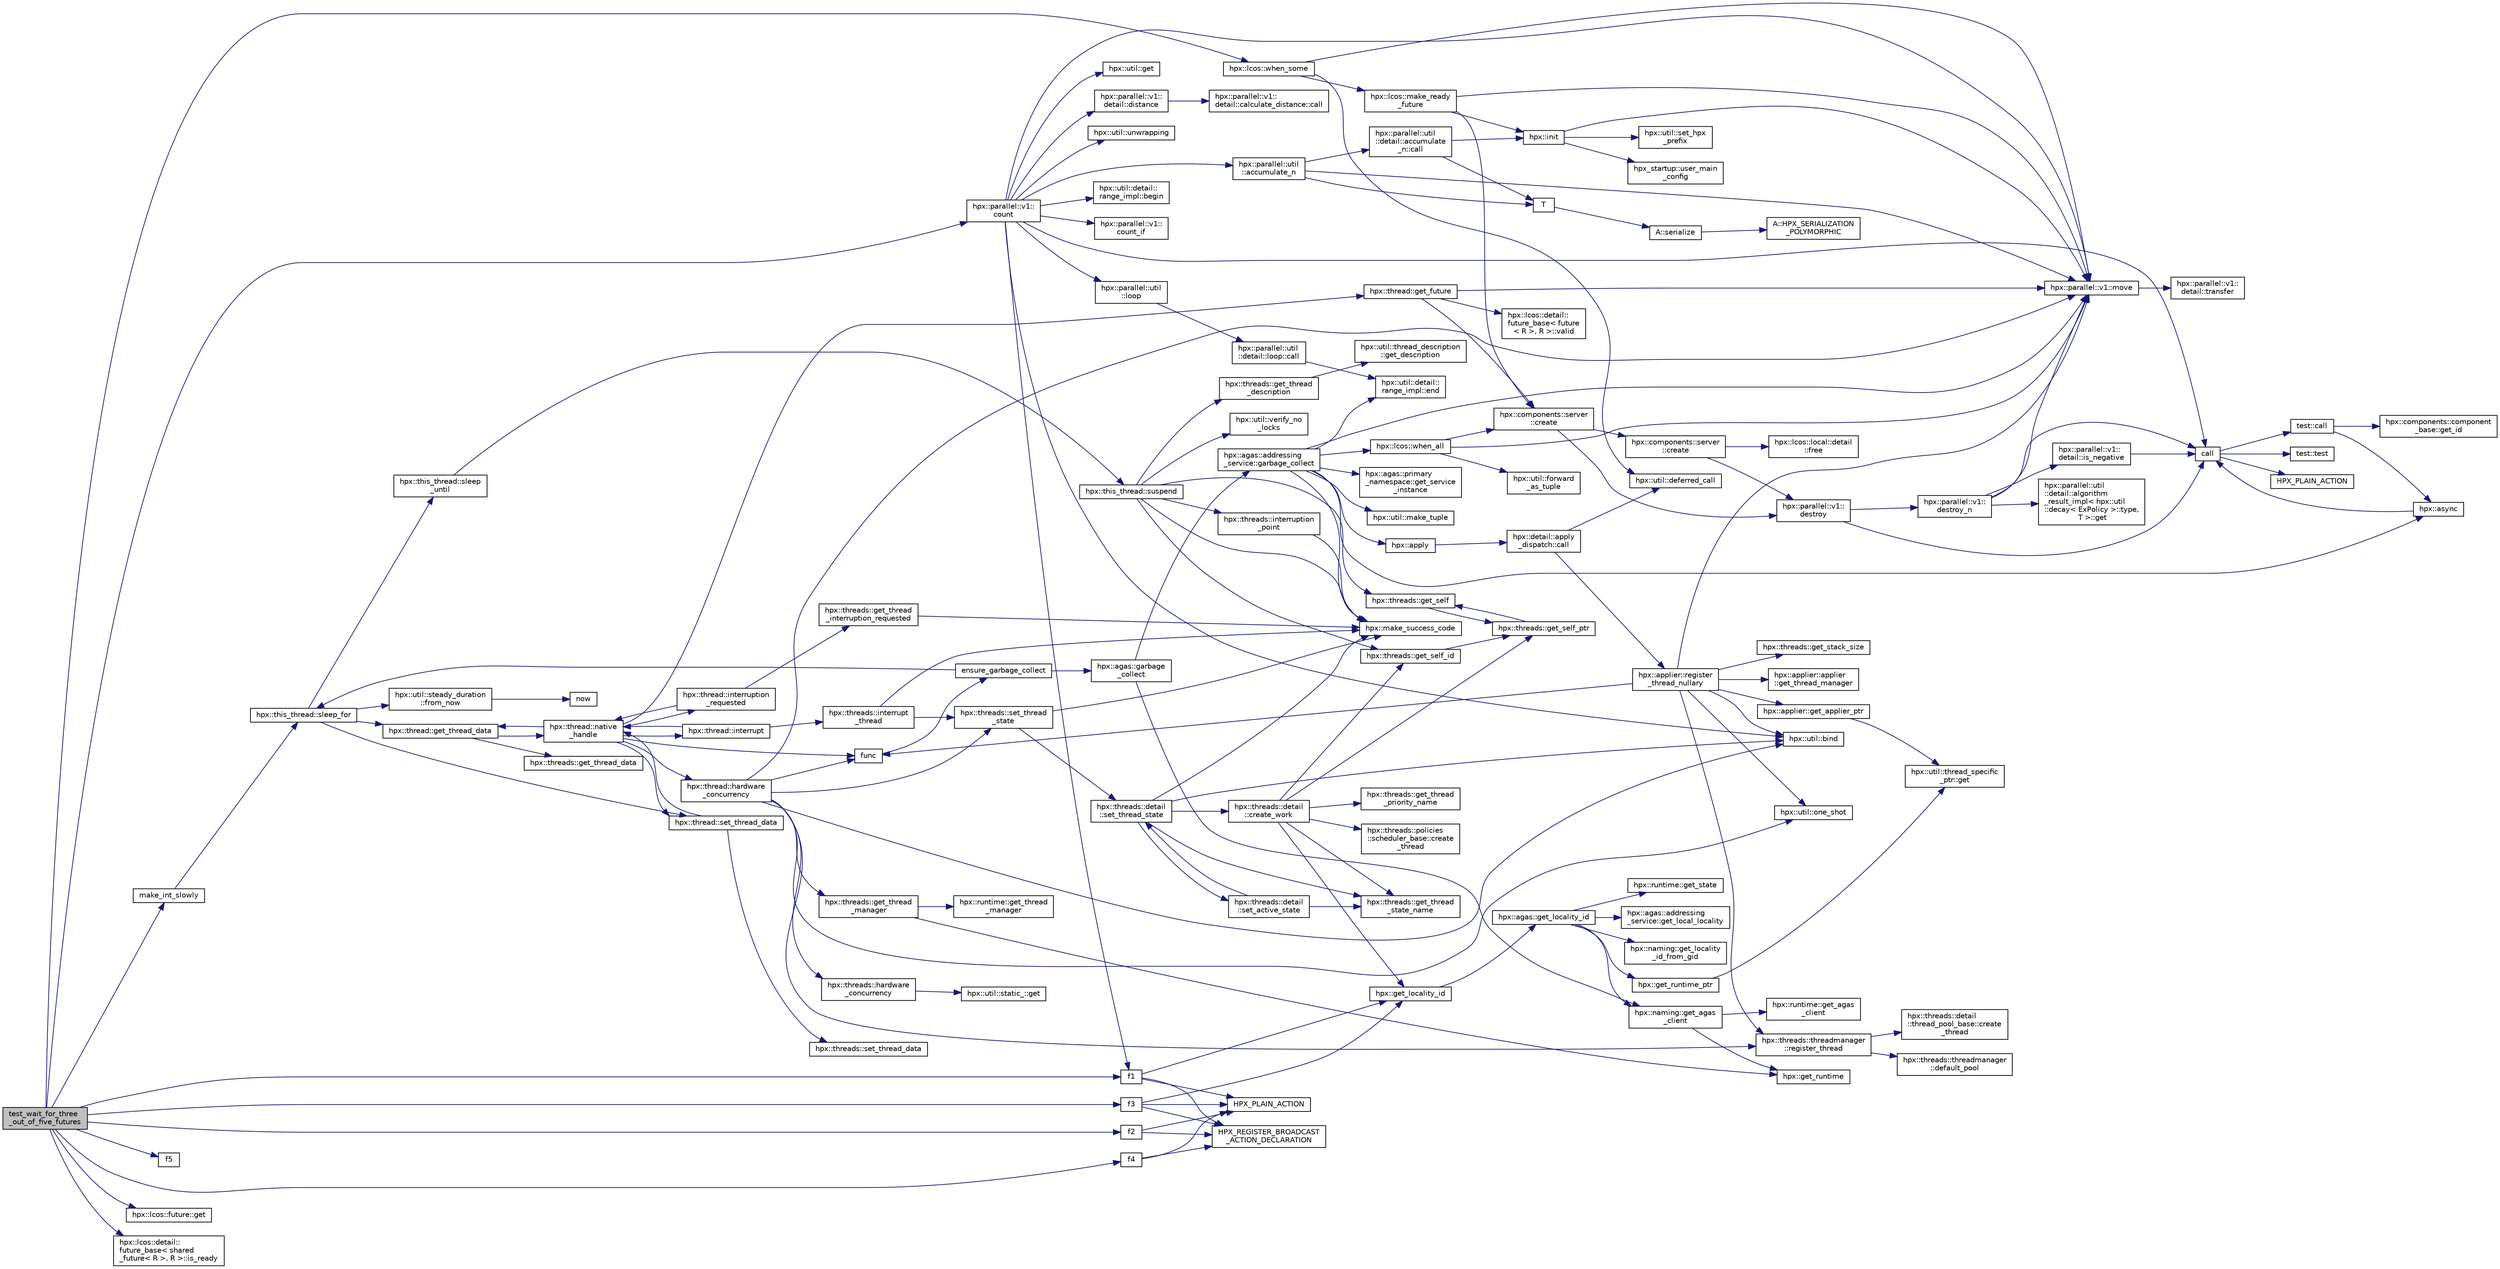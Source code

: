 digraph "test_wait_for_three_out_of_five_futures"
{
  edge [fontname="Helvetica",fontsize="10",labelfontname="Helvetica",labelfontsize="10"];
  node [fontname="Helvetica",fontsize="10",shape=record];
  rankdir="LR";
  Node2664 [label="test_wait_for_three\l_out_of_five_futures",height=0.2,width=0.4,color="black", fillcolor="grey75", style="filled", fontcolor="black"];
  Node2664 -> Node2665 [color="midnightblue",fontsize="10",style="solid",fontname="Helvetica"];
  Node2665 [label="hpx::parallel::v1::\lcount",height=0.2,width=0.4,color="black", fillcolor="white", style="filled",URL="$db/db9/namespacehpx_1_1parallel_1_1v1.html#a19d058114a2bd44801aab4176b188e23"];
  Node2665 -> Node2666 [color="midnightblue",fontsize="10",style="solid",fontname="Helvetica"];
  Node2666 [label="hpx::parallel::v1::\lcount_if",height=0.2,width=0.4,color="black", fillcolor="white", style="filled",URL="$db/db9/namespacehpx_1_1parallel_1_1v1.html#ad836ff017ec208c2d6388a9b47b05ce0"];
  Node2665 -> Node2667 [color="midnightblue",fontsize="10",style="solid",fontname="Helvetica"];
  Node2667 [label="f1",height=0.2,width=0.4,color="black", fillcolor="white", style="filled",URL="$d8/d8b/broadcast_8cpp.html#a1751fbd41f2529b84514a9dbd767959a"];
  Node2667 -> Node2668 [color="midnightblue",fontsize="10",style="solid",fontname="Helvetica"];
  Node2668 [label="hpx::get_locality_id",height=0.2,width=0.4,color="black", fillcolor="white", style="filled",URL="$d8/d83/namespacehpx.html#a158d7c54a657bb364c1704033010697b",tooltip="Return the number of the locality this function is being called from. "];
  Node2668 -> Node2669 [color="midnightblue",fontsize="10",style="solid",fontname="Helvetica"];
  Node2669 [label="hpx::agas::get_locality_id",height=0.2,width=0.4,color="black", fillcolor="white", style="filled",URL="$dc/d54/namespacehpx_1_1agas.html#a491cc2ddecdf0f1a9129900caa6a4d3e"];
  Node2669 -> Node2670 [color="midnightblue",fontsize="10",style="solid",fontname="Helvetica"];
  Node2670 [label="hpx::get_runtime_ptr",height=0.2,width=0.4,color="black", fillcolor="white", style="filled",URL="$d8/d83/namespacehpx.html#af29daf2bb3e01b4d6495a1742b6cce64"];
  Node2670 -> Node2671 [color="midnightblue",fontsize="10",style="solid",fontname="Helvetica"];
  Node2671 [label="hpx::util::thread_specific\l_ptr::get",height=0.2,width=0.4,color="black", fillcolor="white", style="filled",URL="$d4/d4c/structhpx_1_1util_1_1thread__specific__ptr.html#a3b27d8520710478aa41d1f74206bdba9"];
  Node2669 -> Node2672 [color="midnightblue",fontsize="10",style="solid",fontname="Helvetica"];
  Node2672 [label="hpx::runtime::get_state",height=0.2,width=0.4,color="black", fillcolor="white", style="filled",URL="$d0/d7b/classhpx_1_1runtime.html#ab405f80e060dac95d624520f38b0524c"];
  Node2669 -> Node2673 [color="midnightblue",fontsize="10",style="solid",fontname="Helvetica"];
  Node2673 [label="hpx::naming::get_agas\l_client",height=0.2,width=0.4,color="black", fillcolor="white", style="filled",URL="$d4/dc9/namespacehpx_1_1naming.html#a0408fffd5d34b620712a801b0ae3b032"];
  Node2673 -> Node2674 [color="midnightblue",fontsize="10",style="solid",fontname="Helvetica"];
  Node2674 [label="hpx::get_runtime",height=0.2,width=0.4,color="black", fillcolor="white", style="filled",URL="$d8/d83/namespacehpx.html#aef902cc6c7dd3b9fbadf34d1e850a070"];
  Node2673 -> Node2675 [color="midnightblue",fontsize="10",style="solid",fontname="Helvetica"];
  Node2675 [label="hpx::runtime::get_agas\l_client",height=0.2,width=0.4,color="black", fillcolor="white", style="filled",URL="$d0/d7b/classhpx_1_1runtime.html#aeb5dddd30d6b9861669af8ad44d1a96a"];
  Node2669 -> Node2676 [color="midnightblue",fontsize="10",style="solid",fontname="Helvetica"];
  Node2676 [label="hpx::agas::addressing\l_service::get_local_locality",height=0.2,width=0.4,color="black", fillcolor="white", style="filled",URL="$db/d58/structhpx_1_1agas_1_1addressing__service.html#ab52c19a37c2a7a006c6c15f90ad0539c"];
  Node2669 -> Node2677 [color="midnightblue",fontsize="10",style="solid",fontname="Helvetica"];
  Node2677 [label="hpx::naming::get_locality\l_id_from_gid",height=0.2,width=0.4,color="black", fillcolor="white", style="filled",URL="$d4/dc9/namespacehpx_1_1naming.html#a7fd43037784560bd04fda9b49e33529f"];
  Node2667 -> Node2678 [color="midnightblue",fontsize="10",style="solid",fontname="Helvetica"];
  Node2678 [label="HPX_PLAIN_ACTION",height=0.2,width=0.4,color="black", fillcolor="white", style="filled",URL="$d8/d8b/broadcast_8cpp.html#a19685a0394ce6a99351f7a679f6eeefc"];
  Node2667 -> Node2679 [color="midnightblue",fontsize="10",style="solid",fontname="Helvetica"];
  Node2679 [label="HPX_REGISTER_BROADCAST\l_ACTION_DECLARATION",height=0.2,width=0.4,color="black", fillcolor="white", style="filled",URL="$d7/d38/addressing__service_8cpp.html#a573d764d9cb34eec46a4bdffcf07875f"];
  Node2665 -> Node2680 [color="midnightblue",fontsize="10",style="solid",fontname="Helvetica"];
  Node2680 [label="hpx::parallel::util\l::loop",height=0.2,width=0.4,color="black", fillcolor="white", style="filled",URL="$df/dc6/namespacehpx_1_1parallel_1_1util.html#a3f434e00f42929aac85debb8c5782213"];
  Node2680 -> Node2681 [color="midnightblue",fontsize="10",style="solid",fontname="Helvetica"];
  Node2681 [label="hpx::parallel::util\l::detail::loop::call",height=0.2,width=0.4,color="black", fillcolor="white", style="filled",URL="$da/d06/structhpx_1_1parallel_1_1util_1_1detail_1_1loop.html#a5c5e8dbda782f09cdb7bc2509e3bf09e"];
  Node2681 -> Node2682 [color="midnightblue",fontsize="10",style="solid",fontname="Helvetica"];
  Node2682 [label="hpx::util::detail::\lrange_impl::end",height=0.2,width=0.4,color="black", fillcolor="white", style="filled",URL="$d4/d4a/namespacehpx_1_1util_1_1detail_1_1range__impl.html#afb2ea48b0902f52ee4d8b764807b4316"];
  Node2665 -> Node2683 [color="midnightblue",fontsize="10",style="solid",fontname="Helvetica"];
  Node2683 [label="hpx::util::bind",height=0.2,width=0.4,color="black", fillcolor="white", style="filled",URL="$df/dad/namespacehpx_1_1util.html#ad844caedf82a0173d6909d910c3e48c6"];
  Node2665 -> Node2684 [color="midnightblue",fontsize="10",style="solid",fontname="Helvetica"];
  Node2684 [label="hpx::parallel::v1::move",height=0.2,width=0.4,color="black", fillcolor="white", style="filled",URL="$db/db9/namespacehpx_1_1parallel_1_1v1.html#aa7c4ede081ce786c9d1eb1adff495cfc"];
  Node2684 -> Node2685 [color="midnightblue",fontsize="10",style="solid",fontname="Helvetica"];
  Node2685 [label="hpx::parallel::v1::\ldetail::transfer",height=0.2,width=0.4,color="black", fillcolor="white", style="filled",URL="$d2/ddd/namespacehpx_1_1parallel_1_1v1_1_1detail.html#ab1b56a05e1885ca7cc7ffa1804dd2f3c"];
  Node2665 -> Node2686 [color="midnightblue",fontsize="10",style="solid",fontname="Helvetica"];
  Node2686 [label="hpx::util::get",height=0.2,width=0.4,color="black", fillcolor="white", style="filled",URL="$df/dad/namespacehpx_1_1util.html#a5cbd3c41f03f4d4acaedaa4777e3cc02"];
  Node2665 -> Node2687 [color="midnightblue",fontsize="10",style="solid",fontname="Helvetica"];
  Node2687 [label="call",height=0.2,width=0.4,color="black", fillcolor="white", style="filled",URL="$d2/d67/promise__1620_8cpp.html#a58357f0b82bc761e1d0b9091ed563a70"];
  Node2687 -> Node2688 [color="midnightblue",fontsize="10",style="solid",fontname="Helvetica"];
  Node2688 [label="test::test",height=0.2,width=0.4,color="black", fillcolor="white", style="filled",URL="$d8/d89/structtest.html#ab42d5ece712d716b04cb3f686f297a26"];
  Node2687 -> Node2689 [color="midnightblue",fontsize="10",style="solid",fontname="Helvetica"];
  Node2689 [label="HPX_PLAIN_ACTION",height=0.2,width=0.4,color="black", fillcolor="white", style="filled",URL="$d2/d67/promise__1620_8cpp.html#ab96aab827a4b1fcaf66cfe0ba83fef23"];
  Node2687 -> Node2690 [color="midnightblue",fontsize="10",style="solid",fontname="Helvetica"];
  Node2690 [label="test::call",height=0.2,width=0.4,color="black", fillcolor="white", style="filled",URL="$d8/d89/structtest.html#aeb29e7ed6518b9426ccf1344c52620ae"];
  Node2690 -> Node2691 [color="midnightblue",fontsize="10",style="solid",fontname="Helvetica"];
  Node2691 [label="hpx::async",height=0.2,width=0.4,color="black", fillcolor="white", style="filled",URL="$d8/d83/namespacehpx.html#acb7d8e37b73b823956ce144f9a57eaa4"];
  Node2691 -> Node2687 [color="midnightblue",fontsize="10",style="solid",fontname="Helvetica"];
  Node2690 -> Node2692 [color="midnightblue",fontsize="10",style="solid",fontname="Helvetica"];
  Node2692 [label="hpx::components::component\l_base::get_id",height=0.2,width=0.4,color="black", fillcolor="white", style="filled",URL="$d2/de6/classhpx_1_1components_1_1component__base.html#a4c8fd93514039bdf01c48d66d82b19cd"];
  Node2665 -> Node2693 [color="midnightblue",fontsize="10",style="solid",fontname="Helvetica"];
  Node2693 [label="hpx::parallel::v1::\ldetail::distance",height=0.2,width=0.4,color="black", fillcolor="white", style="filled",URL="$d2/ddd/namespacehpx_1_1parallel_1_1v1_1_1detail.html#a6bea3c6a5f470cad11f27ee6bab4a33f"];
  Node2693 -> Node2694 [color="midnightblue",fontsize="10",style="solid",fontname="Helvetica"];
  Node2694 [label="hpx::parallel::v1::\ldetail::calculate_distance::call",height=0.2,width=0.4,color="black", fillcolor="white", style="filled",URL="$db/dfa/structhpx_1_1parallel_1_1v1_1_1detail_1_1calculate__distance.html#a950a6627830a7d019ac0e734b0a447bf"];
  Node2665 -> Node2695 [color="midnightblue",fontsize="10",style="solid",fontname="Helvetica"];
  Node2695 [label="hpx::util::unwrapping",height=0.2,width=0.4,color="black", fillcolor="white", style="filled",URL="$df/dad/namespacehpx_1_1util.html#a7529d9ac687684c33403cdd1f9cef8e4"];
  Node2665 -> Node2696 [color="midnightblue",fontsize="10",style="solid",fontname="Helvetica"];
  Node2696 [label="hpx::parallel::util\l::accumulate_n",height=0.2,width=0.4,color="black", fillcolor="white", style="filled",URL="$df/dc6/namespacehpx_1_1parallel_1_1util.html#af19f9a2722f97c2247ea5d0dbb5e2d25"];
  Node2696 -> Node2697 [color="midnightblue",fontsize="10",style="solid",fontname="Helvetica"];
  Node2697 [label="hpx::parallel::util\l::detail::accumulate\l_n::call",height=0.2,width=0.4,color="black", fillcolor="white", style="filled",URL="$d8/d3b/structhpx_1_1parallel_1_1util_1_1detail_1_1accumulate__n.html#a765aceb8ab313fc92f7c4aaf70ccca8f"];
  Node2697 -> Node2698 [color="midnightblue",fontsize="10",style="solid",fontname="Helvetica"];
  Node2698 [label="hpx::init",height=0.2,width=0.4,color="black", fillcolor="white", style="filled",URL="$d8/d83/namespacehpx.html#a3c694ea960b47c56b33351ba16e3d76b",tooltip="Main entry point for launching the HPX runtime system. "];
  Node2698 -> Node2699 [color="midnightblue",fontsize="10",style="solid",fontname="Helvetica"];
  Node2699 [label="hpx::util::set_hpx\l_prefix",height=0.2,width=0.4,color="black", fillcolor="white", style="filled",URL="$df/dad/namespacehpx_1_1util.html#ae40a23c1ba0a48d9304dcf717a95793e"];
  Node2698 -> Node2700 [color="midnightblue",fontsize="10",style="solid",fontname="Helvetica"];
  Node2700 [label="hpx_startup::user_main\l_config",height=0.2,width=0.4,color="black", fillcolor="white", style="filled",URL="$d3/dd2/namespacehpx__startup.html#aaac571d88bd3912a4225a23eb3261637"];
  Node2698 -> Node2684 [color="midnightblue",fontsize="10",style="solid",fontname="Helvetica"];
  Node2697 -> Node2701 [color="midnightblue",fontsize="10",style="solid",fontname="Helvetica"];
  Node2701 [label="T",height=0.2,width=0.4,color="black", fillcolor="white", style="filled",URL="$db/d33/polymorphic__semiintrusive__template_8cpp.html#ad187658f9cb91c1312b39ae7e896f1ea"];
  Node2701 -> Node2702 [color="midnightblue",fontsize="10",style="solid",fontname="Helvetica"];
  Node2702 [label="A::serialize",height=0.2,width=0.4,color="black", fillcolor="white", style="filled",URL="$d7/da0/struct_a.html#a5f5c287cf471e274ed9dda0da1592212"];
  Node2702 -> Node2703 [color="midnightblue",fontsize="10",style="solid",fontname="Helvetica"];
  Node2703 [label="A::HPX_SERIALIZATION\l_POLYMORPHIC",height=0.2,width=0.4,color="black", fillcolor="white", style="filled",URL="$d7/da0/struct_a.html#ada978cc156cebbafddb1f3aa4c01918c"];
  Node2696 -> Node2684 [color="midnightblue",fontsize="10",style="solid",fontname="Helvetica"];
  Node2696 -> Node2701 [color="midnightblue",fontsize="10",style="solid",fontname="Helvetica"];
  Node2665 -> Node2704 [color="midnightblue",fontsize="10",style="solid",fontname="Helvetica"];
  Node2704 [label="hpx::util::detail::\lrange_impl::begin",height=0.2,width=0.4,color="black", fillcolor="white", style="filled",URL="$d4/d4a/namespacehpx_1_1util_1_1detail_1_1range__impl.html#a31e165df2b865cdd961f35ce938db41a"];
  Node2664 -> Node2705 [color="midnightblue",fontsize="10",style="solid",fontname="Helvetica"];
  Node2705 [label="make_int_slowly",height=0.2,width=0.4,color="black", fillcolor="white", style="filled",URL="$d3/d69/shared__future_8cpp.html#a705c7614d231fc70ec236f627c8287f1"];
  Node2705 -> Node2706 [color="midnightblue",fontsize="10",style="solid",fontname="Helvetica"];
  Node2706 [label="hpx::this_thread::sleep_for",height=0.2,width=0.4,color="black", fillcolor="white", style="filled",URL="$d9/d52/namespacehpx_1_1this__thread.html#afc042a5a5fa52eef2d1d177a343435cf"];
  Node2706 -> Node2707 [color="midnightblue",fontsize="10",style="solid",fontname="Helvetica"];
  Node2707 [label="hpx::this_thread::sleep\l_until",height=0.2,width=0.4,color="black", fillcolor="white", style="filled",URL="$d9/d52/namespacehpx_1_1this__thread.html#ae12a853980115b23ff0ab8ca06622658"];
  Node2707 -> Node2708 [color="midnightblue",fontsize="10",style="solid",fontname="Helvetica"];
  Node2708 [label="hpx::this_thread::suspend",height=0.2,width=0.4,color="black", fillcolor="white", style="filled",URL="$d9/d52/namespacehpx_1_1this__thread.html#aca220026fb3014c0881d129fe31c0073"];
  Node2708 -> Node2709 [color="midnightblue",fontsize="10",style="solid",fontname="Helvetica"];
  Node2709 [label="hpx::threads::get_self",height=0.2,width=0.4,color="black", fillcolor="white", style="filled",URL="$d7/d28/namespacehpx_1_1threads.html#a07daf4d6d29233f20d66d41ab7b5b8e8"];
  Node2709 -> Node2710 [color="midnightblue",fontsize="10",style="solid",fontname="Helvetica"];
  Node2710 [label="hpx::threads::get_self_ptr",height=0.2,width=0.4,color="black", fillcolor="white", style="filled",URL="$d7/d28/namespacehpx_1_1threads.html#a22877ae347ad884cde3a51397dad6c53"];
  Node2710 -> Node2709 [color="midnightblue",fontsize="10",style="solid",fontname="Helvetica"];
  Node2708 -> Node2711 [color="midnightblue",fontsize="10",style="solid",fontname="Helvetica"];
  Node2711 [label="hpx::threads::get_self_id",height=0.2,width=0.4,color="black", fillcolor="white", style="filled",URL="$d7/d28/namespacehpx_1_1threads.html#afafe0f900b9fac3d4ed3c747625c1cfe"];
  Node2711 -> Node2710 [color="midnightblue",fontsize="10",style="solid",fontname="Helvetica"];
  Node2708 -> Node2712 [color="midnightblue",fontsize="10",style="solid",fontname="Helvetica"];
  Node2712 [label="hpx::threads::interruption\l_point",height=0.2,width=0.4,color="black", fillcolor="white", style="filled",URL="$d7/d28/namespacehpx_1_1threads.html#ada6ec56a12b050707311d8c628089059"];
  Node2712 -> Node2713 [color="midnightblue",fontsize="10",style="solid",fontname="Helvetica"];
  Node2713 [label="hpx::make_success_code",height=0.2,width=0.4,color="black", fillcolor="white", style="filled",URL="$d8/d83/namespacehpx.html#a0e8512a8f49e2a6c8185061181419d8f",tooltip="Returns error_code(hpx::success, \"success\", mode). "];
  Node2708 -> Node2714 [color="midnightblue",fontsize="10",style="solid",fontname="Helvetica"];
  Node2714 [label="hpx::util::verify_no\l_locks",height=0.2,width=0.4,color="black", fillcolor="white", style="filled",URL="$df/dad/namespacehpx_1_1util.html#ae0e1837ee6f09b79b26c2e788d2e9fc9"];
  Node2708 -> Node2715 [color="midnightblue",fontsize="10",style="solid",fontname="Helvetica"];
  Node2715 [label="hpx::threads::get_thread\l_description",height=0.2,width=0.4,color="black", fillcolor="white", style="filled",URL="$d7/d28/namespacehpx_1_1threads.html#a42fc18a7a680f4e8bc633a4b4c956701"];
  Node2715 -> Node2716 [color="midnightblue",fontsize="10",style="solid",fontname="Helvetica"];
  Node2716 [label="hpx::util::thread_description\l::get_description",height=0.2,width=0.4,color="black", fillcolor="white", style="filled",URL="$df/d9e/structhpx_1_1util_1_1thread__description.html#a8c834e14eca6eb228188022577f9f952"];
  Node2708 -> Node2713 [color="midnightblue",fontsize="10",style="solid",fontname="Helvetica"];
  Node2706 -> Node2717 [color="midnightblue",fontsize="10",style="solid",fontname="Helvetica"];
  Node2717 [label="hpx::util::steady_duration\l::from_now",height=0.2,width=0.4,color="black", fillcolor="white", style="filled",URL="$d9/d4f/classhpx_1_1util_1_1steady__duration.html#a0132206d767cd0f7395507b40111a153"];
  Node2717 -> Node2718 [color="midnightblue",fontsize="10",style="solid",fontname="Helvetica"];
  Node2718 [label="now",height=0.2,width=0.4,color="black", fillcolor="white", style="filled",URL="$de/db3/1d__stencil__1__omp_8cpp.html#a89e9667753dccfac455bd37a7a3a7b16"];
  Node2706 -> Node2719 [color="midnightblue",fontsize="10",style="solid",fontname="Helvetica"];
  Node2719 [label="hpx::thread::get_thread_data",height=0.2,width=0.4,color="black", fillcolor="white", style="filled",URL="$de/d9b/classhpx_1_1thread.html#a4535ef82cec3b953d2c941d20e3e3904"];
  Node2719 -> Node2720 [color="midnightblue",fontsize="10",style="solid",fontname="Helvetica"];
  Node2720 [label="hpx::threads::get_thread_data",height=0.2,width=0.4,color="black", fillcolor="white", style="filled",URL="$d7/d28/namespacehpx_1_1threads.html#a8737931ff6303807225f735b2b384ae4"];
  Node2719 -> Node2721 [color="midnightblue",fontsize="10",style="solid",fontname="Helvetica"];
  Node2721 [label="hpx::thread::native\l_handle",height=0.2,width=0.4,color="black", fillcolor="white", style="filled",URL="$de/d9b/classhpx_1_1thread.html#acf48190d264ab64c1c4ec99d0b421b5a"];
  Node2721 -> Node2722 [color="midnightblue",fontsize="10",style="solid",fontname="Helvetica"];
  Node2722 [label="hpx::thread::hardware\l_concurrency",height=0.2,width=0.4,color="black", fillcolor="white", style="filled",URL="$de/d9b/classhpx_1_1thread.html#a8e4fff210e02485ba493bc3a2a956c03"];
  Node2722 -> Node2723 [color="midnightblue",fontsize="10",style="solid",fontname="Helvetica"];
  Node2723 [label="hpx::threads::hardware\l_concurrency",height=0.2,width=0.4,color="black", fillcolor="white", style="filled",URL="$d7/d28/namespacehpx_1_1threads.html#aa8752a235478d2ad7b5ac467b63ab527"];
  Node2723 -> Node2724 [color="midnightblue",fontsize="10",style="solid",fontname="Helvetica"];
  Node2724 [label="hpx::util::static_::get",height=0.2,width=0.4,color="black", fillcolor="white", style="filled",URL="$d3/dbb/structhpx_1_1util_1_1static__.html#a2967c633948a3bf17a3b5405ef5a8318"];
  Node2722 -> Node2725 [color="midnightblue",fontsize="10",style="solid",fontname="Helvetica"];
  Node2725 [label="func",height=0.2,width=0.4,color="black", fillcolor="white", style="filled",URL="$d8/dfd/id__type__ref__counting__1032_8cpp.html#ab811b86ea5107ffb3351fcaa29d2c652"];
  Node2725 -> Node2726 [color="midnightblue",fontsize="10",style="solid",fontname="Helvetica"];
  Node2726 [label="ensure_garbage_collect",height=0.2,width=0.4,color="black", fillcolor="white", style="filled",URL="$d8/dfd/id__type__ref__counting__1032_8cpp.html#a5264b94bf7c262ac0e521fb290d476d5"];
  Node2726 -> Node2706 [color="midnightblue",fontsize="10",style="solid",fontname="Helvetica"];
  Node2726 -> Node2727 [color="midnightblue",fontsize="10",style="solid",fontname="Helvetica"];
  Node2727 [label="hpx::agas::garbage\l_collect",height=0.2,width=0.4,color="black", fillcolor="white", style="filled",URL="$dc/d54/namespacehpx_1_1agas.html#a951337adc4f9bd6df00a50737468e911"];
  Node2727 -> Node2673 [color="midnightblue",fontsize="10",style="solid",fontname="Helvetica"];
  Node2727 -> Node2728 [color="midnightblue",fontsize="10",style="solid",fontname="Helvetica"];
  Node2728 [label="hpx::agas::addressing\l_service::garbage_collect",height=0.2,width=0.4,color="black", fillcolor="white", style="filled",URL="$db/d58/structhpx_1_1agas_1_1addressing__service.html#a87dcae0eacf6e62d5103ebf516d86f63"];
  Node2728 -> Node2713 [color="midnightblue",fontsize="10",style="solid",fontname="Helvetica"];
  Node2728 -> Node2729 [color="midnightblue",fontsize="10",style="solid",fontname="Helvetica"];
  Node2729 [label="hpx::agas::primary\l_namespace::get_service\l_instance",height=0.2,width=0.4,color="black", fillcolor="white", style="filled",URL="$d1/d43/structhpx_1_1agas_1_1primary__namespace.html#a7630ff0f30ff8c23b13b4672c5350e2e"];
  Node2728 -> Node2730 [color="midnightblue",fontsize="10",style="solid",fontname="Helvetica"];
  Node2730 [label="hpx::util::make_tuple",height=0.2,width=0.4,color="black", fillcolor="white", style="filled",URL="$df/dad/namespacehpx_1_1util.html#a06fa74211a987d208e013f400a9f5328"];
  Node2728 -> Node2682 [color="midnightblue",fontsize="10",style="solid",fontname="Helvetica"];
  Node2728 -> Node2731 [color="midnightblue",fontsize="10",style="solid",fontname="Helvetica"];
  Node2731 [label="hpx::apply",height=0.2,width=0.4,color="black", fillcolor="white", style="filled",URL="$d8/d83/namespacehpx.html#aa87762f0db0731d385f3fdfdb25d59fc"];
  Node2731 -> Node2732 [color="midnightblue",fontsize="10",style="solid",fontname="Helvetica"];
  Node2732 [label="hpx::detail::apply\l_dispatch::call",height=0.2,width=0.4,color="black", fillcolor="white", style="filled",URL="$db/de8/structhpx_1_1detail_1_1apply__dispatch.html#a0755fab16d281e74bcff0f8045be9459"];
  Node2732 -> Node2733 [color="midnightblue",fontsize="10",style="solid",fontname="Helvetica"];
  Node2733 [label="hpx::applier::register\l_thread_nullary",height=0.2,width=0.4,color="black", fillcolor="white", style="filled",URL="$d8/dcb/namespacehpx_1_1applier.html#a401cd1145927e58d74d1eb52aaccd936"];
  Node2733 -> Node2734 [color="midnightblue",fontsize="10",style="solid",fontname="Helvetica"];
  Node2734 [label="hpx::applier::get_applier_ptr",height=0.2,width=0.4,color="black", fillcolor="white", style="filled",URL="$d8/dcb/namespacehpx_1_1applier.html#a617483cf2b77ad3a0aa428ade7b35299"];
  Node2734 -> Node2671 [color="midnightblue",fontsize="10",style="solid",fontname="Helvetica"];
  Node2733 -> Node2725 [color="midnightblue",fontsize="10",style="solid",fontname="Helvetica"];
  Node2733 -> Node2683 [color="midnightblue",fontsize="10",style="solid",fontname="Helvetica"];
  Node2733 -> Node2735 [color="midnightblue",fontsize="10",style="solid",fontname="Helvetica"];
  Node2735 [label="hpx::util::one_shot",height=0.2,width=0.4,color="black", fillcolor="white", style="filled",URL="$df/dad/namespacehpx_1_1util.html#a273e61be42a72415291e0ec0a4f28c7a"];
  Node2733 -> Node2684 [color="midnightblue",fontsize="10",style="solid",fontname="Helvetica"];
  Node2733 -> Node2736 [color="midnightblue",fontsize="10",style="solid",fontname="Helvetica"];
  Node2736 [label="hpx::threads::get_stack_size",height=0.2,width=0.4,color="black", fillcolor="white", style="filled",URL="$d7/d28/namespacehpx_1_1threads.html#af597241b3c2785150be206737ca04aa6",tooltip="The get_stack_size function is part of the thread related API. It. "];
  Node2733 -> Node2737 [color="midnightblue",fontsize="10",style="solid",fontname="Helvetica"];
  Node2737 [label="hpx::applier::applier\l::get_thread_manager",height=0.2,width=0.4,color="black", fillcolor="white", style="filled",URL="$da/dcb/classhpx_1_1applier_1_1applier.html#acc36d583973701e573be39da97bba866",tooltip="Access the thread-manager instance associated with this applier. "];
  Node2733 -> Node2738 [color="midnightblue",fontsize="10",style="solid",fontname="Helvetica"];
  Node2738 [label="hpx::threads::threadmanager\l::register_thread",height=0.2,width=0.4,color="black", fillcolor="white", style="filled",URL="$d5/daa/classhpx_1_1threads_1_1threadmanager.html#a7f79c7578e08a60ca45eb276ce8133d8"];
  Node2738 -> Node2739 [color="midnightblue",fontsize="10",style="solid",fontname="Helvetica"];
  Node2739 [label="hpx::threads::threadmanager\l::default_pool",height=0.2,width=0.4,color="black", fillcolor="white", style="filled",URL="$d5/daa/classhpx_1_1threads_1_1threadmanager.html#a851f067d03b5dd1c5e6a9a6a841e05df"];
  Node2738 -> Node2740 [color="midnightblue",fontsize="10",style="solid",fontname="Helvetica"];
  Node2740 [label="hpx::threads::detail\l::thread_pool_base::create\l_thread",height=0.2,width=0.4,color="black", fillcolor="white", style="filled",URL="$de/dae/classhpx_1_1threads_1_1detail_1_1thread__pool__base.html#ad35d3779eef6f4528e62a26d71b34b34"];
  Node2732 -> Node2741 [color="midnightblue",fontsize="10",style="solid",fontname="Helvetica"];
  Node2741 [label="hpx::util::deferred_call",height=0.2,width=0.4,color="black", fillcolor="white", style="filled",URL="$df/dad/namespacehpx_1_1util.html#acdded623c658a7a3436f7e76bc9d881c"];
  Node2728 -> Node2684 [color="midnightblue",fontsize="10",style="solid",fontname="Helvetica"];
  Node2728 -> Node2691 [color="midnightblue",fontsize="10",style="solid",fontname="Helvetica"];
  Node2728 -> Node2742 [color="midnightblue",fontsize="10",style="solid",fontname="Helvetica"];
  Node2742 [label="hpx::lcos::when_all",height=0.2,width=0.4,color="black", fillcolor="white", style="filled",URL="$d2/dc9/namespacehpx_1_1lcos.html#a1a6fb024d8690923fb185d5aee204d54"];
  Node2742 -> Node2743 [color="midnightblue",fontsize="10",style="solid",fontname="Helvetica"];
  Node2743 [label="hpx::util::forward\l_as_tuple",height=0.2,width=0.4,color="black", fillcolor="white", style="filled",URL="$df/dad/namespacehpx_1_1util.html#ab7c31e3f24c3302a4f67b6735a6fa597"];
  Node2742 -> Node2684 [color="midnightblue",fontsize="10",style="solid",fontname="Helvetica"];
  Node2742 -> Node2744 [color="midnightblue",fontsize="10",style="solid",fontname="Helvetica"];
  Node2744 [label="hpx::components::server\l::create",height=0.2,width=0.4,color="black", fillcolor="white", style="filled",URL="$d2/da2/namespacehpx_1_1components_1_1server.html#ac776c89f3d68ceb910e8cee9fa937ab4",tooltip="Create arrays of components using their default constructor. "];
  Node2744 -> Node2745 [color="midnightblue",fontsize="10",style="solid",fontname="Helvetica"];
  Node2745 [label="hpx::components::server\l::create",height=0.2,width=0.4,color="black", fillcolor="white", style="filled",URL="$d2/da2/namespacehpx_1_1components_1_1server.html#a77d26de181c97b444565e230577981bd"];
  Node2745 -> Node2746 [color="midnightblue",fontsize="10",style="solid",fontname="Helvetica"];
  Node2746 [label="hpx::lcos::local::detail\l::free",height=0.2,width=0.4,color="black", fillcolor="white", style="filled",URL="$d4/dcb/namespacehpx_1_1lcos_1_1local_1_1detail.html#a55a940f019734e9bb045dc123cd80e48"];
  Node2745 -> Node2747 [color="midnightblue",fontsize="10",style="solid",fontname="Helvetica"];
  Node2747 [label="hpx::parallel::v1::\ldestroy",height=0.2,width=0.4,color="black", fillcolor="white", style="filled",URL="$db/db9/namespacehpx_1_1parallel_1_1v1.html#acf303558375048e8a7cc9a2c2e09477f"];
  Node2747 -> Node2687 [color="midnightblue",fontsize="10",style="solid",fontname="Helvetica"];
  Node2747 -> Node2748 [color="midnightblue",fontsize="10",style="solid",fontname="Helvetica"];
  Node2748 [label="hpx::parallel::v1::\ldestroy_n",height=0.2,width=0.4,color="black", fillcolor="white", style="filled",URL="$db/db9/namespacehpx_1_1parallel_1_1v1.html#a71d0691132a300690163f5636bcd5bd3"];
  Node2748 -> Node2749 [color="midnightblue",fontsize="10",style="solid",fontname="Helvetica"];
  Node2749 [label="hpx::parallel::v1::\ldetail::is_negative",height=0.2,width=0.4,color="black", fillcolor="white", style="filled",URL="$d2/ddd/namespacehpx_1_1parallel_1_1v1_1_1detail.html#adf2e40fc4b20ad0fd442ee3118a4d527"];
  Node2749 -> Node2687 [color="midnightblue",fontsize="10",style="solid",fontname="Helvetica"];
  Node2748 -> Node2750 [color="midnightblue",fontsize="10",style="solid",fontname="Helvetica"];
  Node2750 [label="hpx::parallel::util\l::detail::algorithm\l_result_impl\< hpx::util\l::decay\< ExPolicy \>::type,\l T \>::get",height=0.2,width=0.4,color="black", fillcolor="white", style="filled",URL="$d2/d42/structhpx_1_1parallel_1_1util_1_1detail_1_1algorithm__result__impl.html#ab5b051e8ec74eff5e0e62fd63f5d377e"];
  Node2748 -> Node2684 [color="midnightblue",fontsize="10",style="solid",fontname="Helvetica"];
  Node2748 -> Node2687 [color="midnightblue",fontsize="10",style="solid",fontname="Helvetica"];
  Node2744 -> Node2747 [color="midnightblue",fontsize="10",style="solid",fontname="Helvetica"];
  Node2722 -> Node2683 [color="midnightblue",fontsize="10",style="solid",fontname="Helvetica"];
  Node2722 -> Node2735 [color="midnightblue",fontsize="10",style="solid",fontname="Helvetica"];
  Node2722 -> Node2684 [color="midnightblue",fontsize="10",style="solid",fontname="Helvetica"];
  Node2722 -> Node2751 [color="midnightblue",fontsize="10",style="solid",fontname="Helvetica"];
  Node2751 [label="hpx::threads::get_thread\l_manager",height=0.2,width=0.4,color="black", fillcolor="white", style="filled",URL="$d7/d28/namespacehpx_1_1threads.html#a076973c3a53beadde7d967e22c4f6cce"];
  Node2751 -> Node2674 [color="midnightblue",fontsize="10",style="solid",fontname="Helvetica"];
  Node2751 -> Node2752 [color="midnightblue",fontsize="10",style="solid",fontname="Helvetica"];
  Node2752 [label="hpx::runtime::get_thread\l_manager",height=0.2,width=0.4,color="black", fillcolor="white", style="filled",URL="$d0/d7b/classhpx_1_1runtime.html#a865b12d57fcd44a8d3dda3e35414f563"];
  Node2722 -> Node2738 [color="midnightblue",fontsize="10",style="solid",fontname="Helvetica"];
  Node2722 -> Node2753 [color="midnightblue",fontsize="10",style="solid",fontname="Helvetica"];
  Node2753 [label="hpx::threads::set_thread\l_state",height=0.2,width=0.4,color="black", fillcolor="white", style="filled",URL="$d7/d28/namespacehpx_1_1threads.html#ac0690ad16ad778bcc79dcd727cc33025",tooltip="Set the thread state of the thread referenced by the thread_id id. "];
  Node2753 -> Node2713 [color="midnightblue",fontsize="10",style="solid",fontname="Helvetica"];
  Node2753 -> Node2754 [color="midnightblue",fontsize="10",style="solid",fontname="Helvetica"];
  Node2754 [label="hpx::threads::detail\l::set_thread_state",height=0.2,width=0.4,color="black", fillcolor="white", style="filled",URL="$d2/dd1/namespacehpx_1_1threads_1_1detail.html#af85ddc854c4a149bf1738eb1b111b9ab"];
  Node2754 -> Node2755 [color="midnightblue",fontsize="10",style="solid",fontname="Helvetica"];
  Node2755 [label="hpx::threads::get_thread\l_state_name",height=0.2,width=0.4,color="black", fillcolor="white", style="filled",URL="$d7/d28/namespacehpx_1_1threads.html#a26f91ea8d2195f165c033241c5cd11db"];
  Node2754 -> Node2713 [color="midnightblue",fontsize="10",style="solid",fontname="Helvetica"];
  Node2754 -> Node2683 [color="midnightblue",fontsize="10",style="solid",fontname="Helvetica"];
  Node2754 -> Node2756 [color="midnightblue",fontsize="10",style="solid",fontname="Helvetica"];
  Node2756 [label="hpx::threads::detail\l::set_active_state",height=0.2,width=0.4,color="black", fillcolor="white", style="filled",URL="$d2/dd1/namespacehpx_1_1threads_1_1detail.html#a45884a5bf04ad66a4f259231a3947e76"];
  Node2756 -> Node2755 [color="midnightblue",fontsize="10",style="solid",fontname="Helvetica"];
  Node2756 -> Node2754 [color="midnightblue",fontsize="10",style="solid",fontname="Helvetica"];
  Node2754 -> Node2757 [color="midnightblue",fontsize="10",style="solid",fontname="Helvetica"];
  Node2757 [label="hpx::threads::detail\l::create_work",height=0.2,width=0.4,color="black", fillcolor="white", style="filled",URL="$d2/dd1/namespacehpx_1_1threads_1_1detail.html#ae22384a3c1b1a1940032fad068fb54b1"];
  Node2757 -> Node2755 [color="midnightblue",fontsize="10",style="solid",fontname="Helvetica"];
  Node2757 -> Node2758 [color="midnightblue",fontsize="10",style="solid",fontname="Helvetica"];
  Node2758 [label="hpx::threads::get_thread\l_priority_name",height=0.2,width=0.4,color="black", fillcolor="white", style="filled",URL="$d7/d28/namespacehpx_1_1threads.html#a9c6b2fec0c1cf5b06ff83ce756ca6d42"];
  Node2757 -> Node2710 [color="midnightblue",fontsize="10",style="solid",fontname="Helvetica"];
  Node2757 -> Node2711 [color="midnightblue",fontsize="10",style="solid",fontname="Helvetica"];
  Node2757 -> Node2668 [color="midnightblue",fontsize="10",style="solid",fontname="Helvetica"];
  Node2757 -> Node2759 [color="midnightblue",fontsize="10",style="solid",fontname="Helvetica"];
  Node2759 [label="hpx::threads::policies\l::scheduler_base::create\l_thread",height=0.2,width=0.4,color="black", fillcolor="white", style="filled",URL="$dd/d7e/structhpx_1_1threads_1_1policies_1_1scheduler__base.html#ad3b05cd7f363cc8e8410ce368c3794e0"];
  Node2721 -> Node2760 [color="midnightblue",fontsize="10",style="solid",fontname="Helvetica"];
  Node2760 [label="hpx::thread::interrupt",height=0.2,width=0.4,color="black", fillcolor="white", style="filled",URL="$de/d9b/classhpx_1_1thread.html#ac34d0d033aa743c476a79dbc2e1a8a39"];
  Node2760 -> Node2761 [color="midnightblue",fontsize="10",style="solid",fontname="Helvetica"];
  Node2761 [label="hpx::threads::interrupt\l_thread",height=0.2,width=0.4,color="black", fillcolor="white", style="filled",URL="$d7/d28/namespacehpx_1_1threads.html#a6bdda1a2aab61b9b13d274b5155d7e73"];
  Node2761 -> Node2713 [color="midnightblue",fontsize="10",style="solid",fontname="Helvetica"];
  Node2761 -> Node2753 [color="midnightblue",fontsize="10",style="solid",fontname="Helvetica"];
  Node2760 -> Node2721 [color="midnightblue",fontsize="10",style="solid",fontname="Helvetica"];
  Node2721 -> Node2762 [color="midnightblue",fontsize="10",style="solid",fontname="Helvetica"];
  Node2762 [label="hpx::thread::interruption\l_requested",height=0.2,width=0.4,color="black", fillcolor="white", style="filled",URL="$de/d9b/classhpx_1_1thread.html#a33276bb4c20bbb0b1978944e18ef71b8"];
  Node2762 -> Node2763 [color="midnightblue",fontsize="10",style="solid",fontname="Helvetica"];
  Node2763 [label="hpx::threads::get_thread\l_interruption_requested",height=0.2,width=0.4,color="black", fillcolor="white", style="filled",URL="$d7/d28/namespacehpx_1_1threads.html#ae64a7fdb8b5c8bac7be0c8282672a03b"];
  Node2763 -> Node2713 [color="midnightblue",fontsize="10",style="solid",fontname="Helvetica"];
  Node2762 -> Node2721 [color="midnightblue",fontsize="10",style="solid",fontname="Helvetica"];
  Node2721 -> Node2764 [color="midnightblue",fontsize="10",style="solid",fontname="Helvetica"];
  Node2764 [label="hpx::thread::get_future",height=0.2,width=0.4,color="black", fillcolor="white", style="filled",URL="$de/d9b/classhpx_1_1thread.html#a87fdb0d8da826366fc190ed224900a64"];
  Node2764 -> Node2765 [color="midnightblue",fontsize="10",style="solid",fontname="Helvetica"];
  Node2765 [label="hpx::lcos::detail::\lfuture_base\< future\l\< R \>, R \>::valid",height=0.2,width=0.4,color="black", fillcolor="white", style="filled",URL="$d5/dd7/classhpx_1_1lcos_1_1detail_1_1future__base.html#aaf7beb7374815614363033bd96573e75"];
  Node2764 -> Node2744 [color="midnightblue",fontsize="10",style="solid",fontname="Helvetica"];
  Node2764 -> Node2684 [color="midnightblue",fontsize="10",style="solid",fontname="Helvetica"];
  Node2721 -> Node2719 [color="midnightblue",fontsize="10",style="solid",fontname="Helvetica"];
  Node2721 -> Node2766 [color="midnightblue",fontsize="10",style="solid",fontname="Helvetica"];
  Node2766 [label="hpx::thread::set_thread_data",height=0.2,width=0.4,color="black", fillcolor="white", style="filled",URL="$de/d9b/classhpx_1_1thread.html#a7317a3cf5251f3b33c990449570d4cea"];
  Node2766 -> Node2767 [color="midnightblue",fontsize="10",style="solid",fontname="Helvetica"];
  Node2767 [label="hpx::threads::set_thread_data",height=0.2,width=0.4,color="black", fillcolor="white", style="filled",URL="$d7/d28/namespacehpx_1_1threads.html#a00a625acc149fce3ae38e4340454acf7"];
  Node2766 -> Node2721 [color="midnightblue",fontsize="10",style="solid",fontname="Helvetica"];
  Node2721 -> Node2725 [color="midnightblue",fontsize="10",style="solid",fontname="Helvetica"];
  Node2706 -> Node2766 [color="midnightblue",fontsize="10",style="solid",fontname="Helvetica"];
  Node2664 -> Node2667 [color="midnightblue",fontsize="10",style="solid",fontname="Helvetica"];
  Node2664 -> Node2768 [color="midnightblue",fontsize="10",style="solid",fontname="Helvetica"];
  Node2768 [label="f2",height=0.2,width=0.4,color="black", fillcolor="white", style="filled",URL="$d8/d8b/broadcast_8cpp.html#a90b718127ae383af9c1b52fb8d5e1166"];
  Node2768 -> Node2678 [color="midnightblue",fontsize="10",style="solid",fontname="Helvetica"];
  Node2768 -> Node2679 [color="midnightblue",fontsize="10",style="solid",fontname="Helvetica"];
  Node2664 -> Node2769 [color="midnightblue",fontsize="10",style="solid",fontname="Helvetica"];
  Node2769 [label="f3",height=0.2,width=0.4,color="black", fillcolor="white", style="filled",URL="$d8/d8b/broadcast_8cpp.html#a9bac347cb7dd97427ecd2dd58525b646"];
  Node2769 -> Node2668 [color="midnightblue",fontsize="10",style="solid",fontname="Helvetica"];
  Node2769 -> Node2678 [color="midnightblue",fontsize="10",style="solid",fontname="Helvetica"];
  Node2769 -> Node2679 [color="midnightblue",fontsize="10",style="solid",fontname="Helvetica"];
  Node2664 -> Node2770 [color="midnightblue",fontsize="10",style="solid",fontname="Helvetica"];
  Node2770 [label="f4",height=0.2,width=0.4,color="black", fillcolor="white", style="filled",URL="$d8/d8b/broadcast_8cpp.html#a5b236ab98826d39f84ab55740c192155"];
  Node2770 -> Node2678 [color="midnightblue",fontsize="10",style="solid",fontname="Helvetica"];
  Node2770 -> Node2679 [color="midnightblue",fontsize="10",style="solid",fontname="Helvetica"];
  Node2664 -> Node2771 [color="midnightblue",fontsize="10",style="solid",fontname="Helvetica"];
  Node2771 [label="f5",height=0.2,width=0.4,color="black", fillcolor="white", style="filled",URL="$d2/db4/bind__stateful__test_8cpp.html#ab06564809fe267da5a377a20abddcd94"];
  Node2664 -> Node2772 [color="midnightblue",fontsize="10",style="solid",fontname="Helvetica"];
  Node2772 [label="hpx::lcos::when_some",height=0.2,width=0.4,color="black", fillcolor="white", style="filled",URL="$d2/dc9/namespacehpx_1_1lcos.html#aa5a57bc95952f998367dcebaa7b98a60"];
  Node2772 -> Node2773 [color="midnightblue",fontsize="10",style="solid",fontname="Helvetica"];
  Node2773 [label="hpx::lcos::make_ready\l_future",height=0.2,width=0.4,color="black", fillcolor="white", style="filled",URL="$d2/dc9/namespacehpx_1_1lcos.html#a42997564ddfde91d475b8a2cea8f53e4"];
  Node2773 -> Node2698 [color="midnightblue",fontsize="10",style="solid",fontname="Helvetica"];
  Node2773 -> Node2744 [color="midnightblue",fontsize="10",style="solid",fontname="Helvetica"];
  Node2773 -> Node2684 [color="midnightblue",fontsize="10",style="solid",fontname="Helvetica"];
  Node2772 -> Node2684 [color="midnightblue",fontsize="10",style="solid",fontname="Helvetica"];
  Node2772 -> Node2741 [color="midnightblue",fontsize="10",style="solid",fontname="Helvetica"];
  Node2664 -> Node2774 [color="midnightblue",fontsize="10",style="solid",fontname="Helvetica"];
  Node2774 [label="hpx::lcos::future::get",height=0.2,width=0.4,color="black", fillcolor="white", style="filled",URL="$d0/d33/classhpx_1_1lcos_1_1future.html#a8c28269486d5620ac48af349f17bb41c"];
  Node2664 -> Node2775 [color="midnightblue",fontsize="10",style="solid",fontname="Helvetica"];
  Node2775 [label="hpx::lcos::detail::\lfuture_base\< shared\l_future\< R \>, R \>::is_ready",height=0.2,width=0.4,color="black", fillcolor="white", style="filled",URL="$d5/dd7/classhpx_1_1lcos_1_1detail_1_1future__base.html#a628625094362627e776fe22b68404111"];
}
